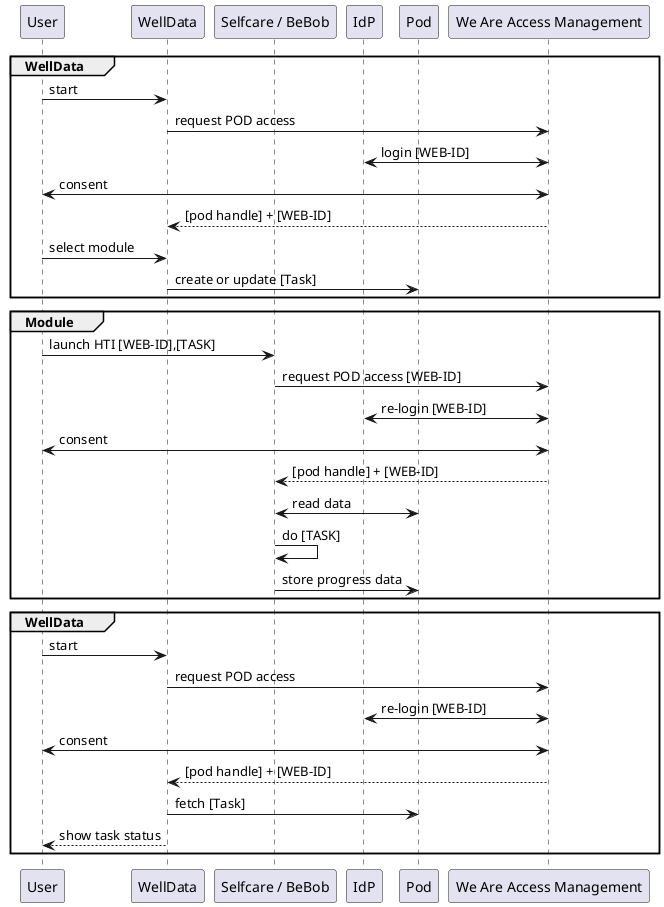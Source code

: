 @startuml
participant User
participant WellData
participant Module as "Selfcare / BeBob"
participant IdP
participant Pod
participant AMA as "We Are Access Management"

group WellData
User -> WellData: start
WellData -> AMA: request POD access
AMA <-> IdP: login [WEB-ID]
User <-> AMA: consent
AMA --> WellData: [pod handle] + [WEB-ID]
User -> WellData: select module
WellData -> Pod: create or update [Task]
end
group Module
User -> Module: launch HTI [WEB-ID],[TASK]
Module -> AMA: request POD access [WEB-ID]
AMA <-> IdP: re-login [WEB-ID]
User <-> AMA: consent
AMA --> Module: [pod handle] + [WEB-ID]

Module <-> Pod: read data
Module -> Module: do [TASK]
Module -> Pod: store progress data

end

group WellData
User -> WellData: start
WellData -> AMA: request POD access
AMA <-> IdP: re-login [WEB-ID]
User <-> AMA: consent
AMA --> WellData: [pod handle] + [WEB-ID]
WellData -> Pod: fetch [Task]
WellData --> User: show task status
end
@enduml

